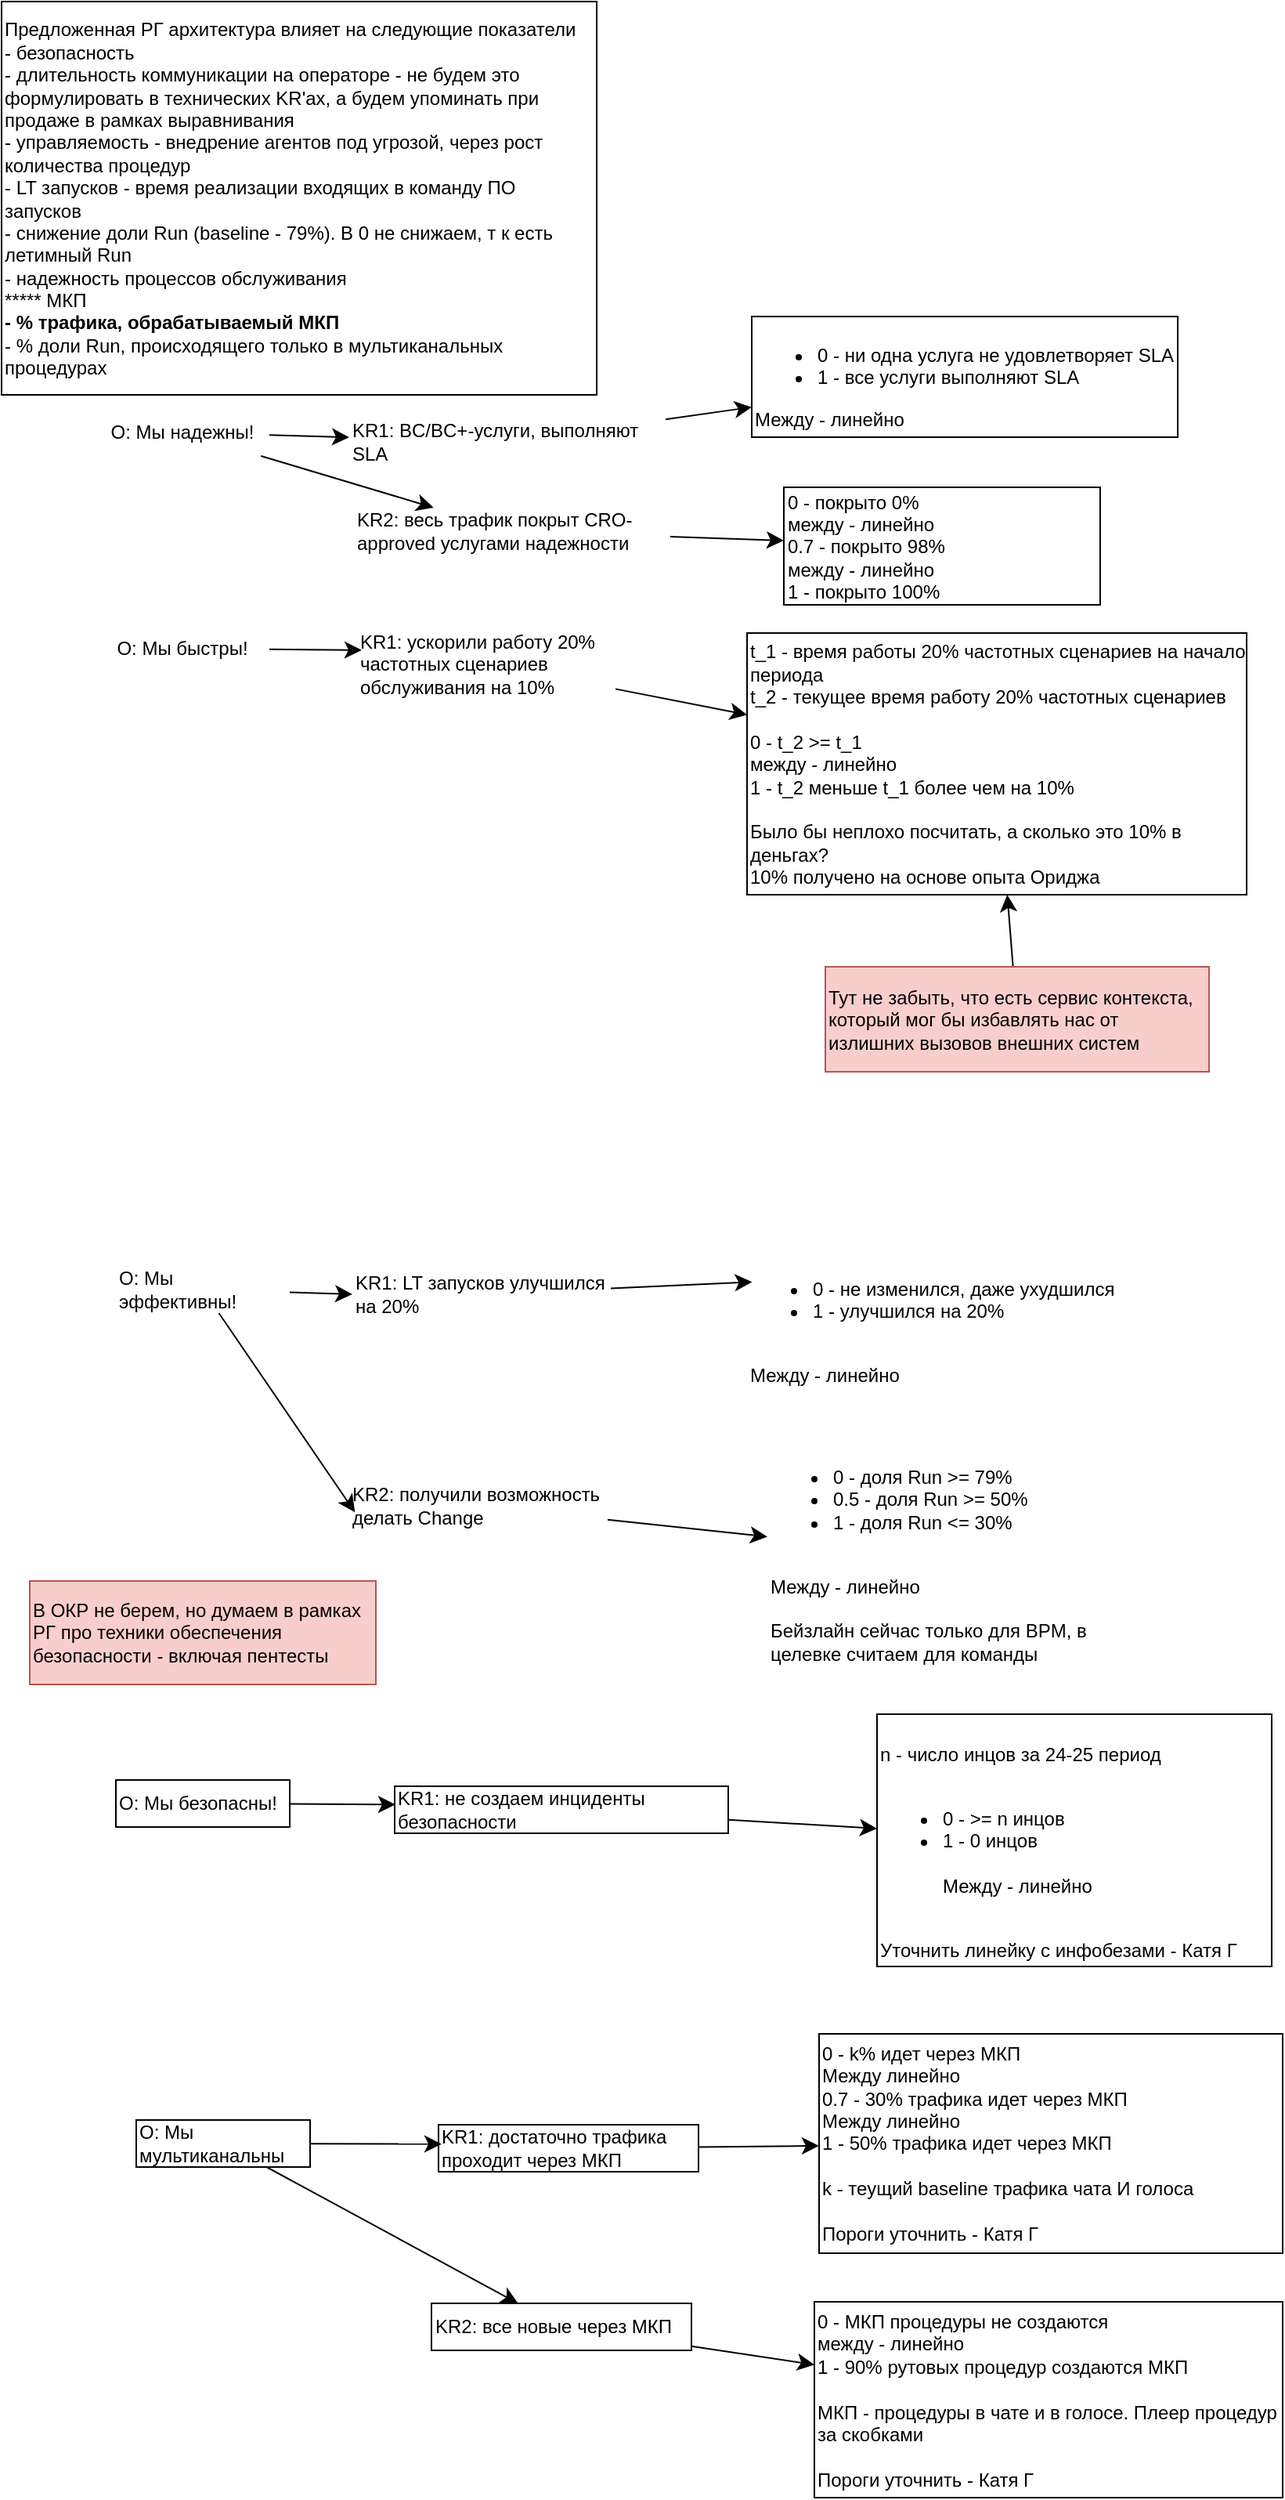 <mxfile version="28.0.9" pages="3">
  <diagram name="Архитектура" id="p1e_zzRNiA8eHb3ccGxB">
    <mxGraphModel dx="1347" dy="1026" grid="0" gridSize="10" guides="1" tooltips="1" connect="1" arrows="1" fold="1" page="0" pageScale="1" pageWidth="850" pageHeight="1100" math="0" shadow="0">
      <root>
        <mxCell id="0" />
        <mxCell id="1" parent="0" />
        <mxCell id="UJlVZva-x3cLYWO6U9su-1" value="&lt;div align=&quot;left&quot;&gt;Предложенная РГ архитектура влияет на следующие показатели&lt;br&gt;- безопасность&lt;br&gt;- длительность коммуникации на операторе - не будем это формулировать в технических KR&#39;ах, а будем упоминать при продаже в рамках выравнивания&lt;br&gt;- управляемость - внедрение агентов под угрозой, через рост количества процедур&lt;br&gt;- LT запусков - время реализации входящих в команду ПО запусков&lt;br&gt;- снижение доли Run (baseline - 79%). В 0 не снижаем, т к есть летимный Run&lt;br&gt;- надежность процессов обслуживания&lt;/div&gt;&lt;div align=&quot;left&quot;&gt;***** МКП&lt;br&gt;&lt;b&gt;- % трафика, обрабатываемый МКП&lt;/b&gt;&lt;br&gt;- % доли Run, происходящего только в мультиканальных процедурах&lt;/div&gt;" style="rounded=0;whiteSpace=wrap;html=1;align=left;" vertex="1" parent="1">
          <mxGeometry x="-206" y="-186" width="380" height="251" as="geometry" />
        </mxCell>
        <mxCell id="UJlVZva-x3cLYWO6U9su-7" style="edgeStyle=none;curved=1;rounded=0;orthogonalLoop=1;jettySize=auto;html=1;fontSize=12;startSize=8;endSize=8;" edge="1" parent="1" source="UJlVZva-x3cLYWO6U9su-2" target="UJlVZva-x3cLYWO6U9su-3">
          <mxGeometry relative="1" as="geometry" />
        </mxCell>
        <mxCell id="UJlVZva-x3cLYWO6U9su-10" style="edgeStyle=none;curved=1;rounded=0;orthogonalLoop=1;jettySize=auto;html=1;fontSize=12;startSize=8;endSize=8;" edge="1" parent="1" source="UJlVZva-x3cLYWO6U9su-2" target="UJlVZva-x3cLYWO6U9su-4">
          <mxGeometry relative="1" as="geometry" />
        </mxCell>
        <mxCell id="UJlVZva-x3cLYWO6U9su-2" value="O: Мы надежны!" style="text;html=1;align=center;verticalAlign=middle;whiteSpace=wrap;rounded=0;" vertex="1" parent="1">
          <mxGeometry x="-146" y="74" width="111" height="30" as="geometry" />
        </mxCell>
        <mxCell id="UJlVZva-x3cLYWO6U9su-6" style="edgeStyle=none;curved=1;rounded=0;orthogonalLoop=1;jettySize=auto;html=1;fontSize=12;startSize=8;endSize=8;" edge="1" parent="1" source="UJlVZva-x3cLYWO6U9su-3" target="UJlVZva-x3cLYWO6U9su-5">
          <mxGeometry relative="1" as="geometry" />
        </mxCell>
        <mxCell id="UJlVZva-x3cLYWO6U9su-3" value="&lt;div&gt;KR1: BC/BC+-услуги, выполняют SLA&lt;/div&gt;" style="text;html=1;align=left;verticalAlign=middle;whiteSpace=wrap;rounded=0;" vertex="1" parent="1">
          <mxGeometry x="16" y="80" width="202" height="30" as="geometry" />
        </mxCell>
        <mxCell id="UJlVZva-x3cLYWO6U9su-9" style="edgeStyle=none;curved=1;rounded=0;orthogonalLoop=1;jettySize=auto;html=1;fontSize=12;startSize=8;endSize=8;" edge="1" parent="1" source="UJlVZva-x3cLYWO6U9su-4" target="UJlVZva-x3cLYWO6U9su-8">
          <mxGeometry relative="1" as="geometry" />
        </mxCell>
        <mxCell id="UJlVZva-x3cLYWO6U9su-4" value="&lt;div&gt;KR2: весь трафик покрыт CRO-approved услугами надежности&lt;/div&gt;" style="text;html=1;align=left;verticalAlign=middle;whiteSpace=wrap;rounded=0;" vertex="1" parent="1">
          <mxGeometry x="19" y="137" width="202" height="30" as="geometry" />
        </mxCell>
        <mxCell id="UJlVZva-x3cLYWO6U9su-5" value="&lt;ul&gt;&lt;li&gt;0 - ни одна услуга не удовлетворяет SLA&lt;/li&gt;&lt;li&gt;1 - все услуги выполняют SLA&lt;/li&gt;&lt;/ul&gt;Между - линейно" style="text;html=1;align=left;verticalAlign=middle;whiteSpace=wrap;rounded=0;strokeColor=default;" vertex="1" parent="1">
          <mxGeometry x="273" y="15" width="272" height="77" as="geometry" />
        </mxCell>
        <mxCell id="UJlVZva-x3cLYWO6U9su-8" value="0 - покрыто 0%&lt;br&gt;между - линейно&lt;br&gt;0.7 - покрыто 98%&lt;br&gt;между - линейно&lt;br&gt;1 - покрыто 100%" style="text;html=1;align=left;verticalAlign=middle;whiteSpace=wrap;rounded=0;strokeColor=default;" vertex="1" parent="1">
          <mxGeometry x="293.5" y="124" width="202" height="75" as="geometry" />
        </mxCell>
        <mxCell id="UJlVZva-x3cLYWO6U9su-11" value="O: Мы быстры!" style="text;html=1;align=center;verticalAlign=middle;whiteSpace=wrap;rounded=0;" vertex="1" parent="1">
          <mxGeometry x="-146" y="212" width="111" height="30" as="geometry" />
        </mxCell>
        <mxCell id="UJlVZva-x3cLYWO6U9su-15" style="edgeStyle=none;curved=1;rounded=0;orthogonalLoop=1;jettySize=auto;html=1;fontSize=12;startSize=8;endSize=8;" edge="1" parent="1" source="UJlVZva-x3cLYWO6U9su-12" target="UJlVZva-x3cLYWO6U9su-14">
          <mxGeometry relative="1" as="geometry" />
        </mxCell>
        <mxCell id="UJlVZva-x3cLYWO6U9su-12" value="KR1: ускорили работу 20% частотных сценариев обслуживания на 10%" style="text;html=1;align=left;verticalAlign=middle;whiteSpace=wrap;rounded=0;container=1;" vertex="1" parent="1">
          <mxGeometry x="21" y="206" width="165" height="61" as="geometry" />
        </mxCell>
        <mxCell id="UJlVZva-x3cLYWO6U9su-13" style="edgeStyle=none;curved=1;rounded=0;orthogonalLoop=1;jettySize=auto;html=1;entryX=0.018;entryY=0.359;entryDx=0;entryDy=0;entryPerimeter=0;fontSize=12;startSize=8;endSize=8;" edge="1" parent="1" source="UJlVZva-x3cLYWO6U9su-11" target="UJlVZva-x3cLYWO6U9su-12">
          <mxGeometry relative="1" as="geometry" />
        </mxCell>
        <mxCell id="UJlVZva-x3cLYWO6U9su-14" value="t_1 - время работы 20% частотных сценариев на начало периода&lt;br&gt;t_2 - текущее время работу 20% частотных сценариев&lt;br&gt;&lt;br&gt;0 - t_2 &amp;gt;= t_1&lt;br&gt;между - линейно&lt;br&gt;1 - t_2 меньше t_1 более чем на 10%&lt;br&gt;&lt;br&gt;Было бы неплохо посчитать, а сколько это 10% в деньгах?&lt;br&gt;10% получено на основе опыта Ориджа" style="text;html=1;align=left;verticalAlign=middle;whiteSpace=wrap;rounded=0;strokeColor=default;" vertex="1" parent="1">
          <mxGeometry x="270" y="217" width="319" height="167" as="geometry" />
        </mxCell>
        <mxCell id="UJlVZva-x3cLYWO6U9su-18" style="edgeStyle=none;curved=1;rounded=0;orthogonalLoop=1;jettySize=auto;html=1;entryX=0;entryY=0.5;entryDx=0;entryDy=0;fontSize=12;startSize=8;endSize=8;" edge="1" parent="1" source="UJlVZva-x3cLYWO6U9su-16" target="UJlVZva-x3cLYWO6U9su-17">
          <mxGeometry relative="1" as="geometry" />
        </mxCell>
        <mxCell id="UJlVZva-x3cLYWO6U9su-16" value="&lt;div align=&quot;left&quot;&gt;O: Мы эффективны!&lt;/div&gt;" style="text;html=1;align=left;verticalAlign=middle;whiteSpace=wrap;rounded=0;" vertex="1" parent="1">
          <mxGeometry x="-133" y="621" width="111" height="30" as="geometry" />
        </mxCell>
        <mxCell id="UJlVZva-x3cLYWO6U9su-17" value="KR1: LT запусков улучшился на 20%" style="text;html=1;align=left;verticalAlign=middle;whiteSpace=wrap;rounded=0;" vertex="1" parent="1">
          <mxGeometry x="18" y="621" width="165" height="36" as="geometry" />
        </mxCell>
        <mxCell id="UJlVZva-x3cLYWO6U9su-19" value="&lt;ul&gt;&lt;li&gt;0 - не изменился, даже ухудшился&lt;/li&gt;&lt;li&gt;1 - улучшился на 20%&lt;/li&gt;&lt;/ul&gt;&lt;br&gt;Между - линейно" style="text;html=1;align=left;verticalAlign=middle;whiteSpace=wrap;rounded=0;" vertex="1" parent="1">
          <mxGeometry x="270" y="614" width="249" height="86" as="geometry" />
        </mxCell>
        <mxCell id="UJlVZva-x3cLYWO6U9su-21" style="edgeStyle=none;curved=1;rounded=0;orthogonalLoop=1;jettySize=auto;html=1;entryX=0.013;entryY=0.199;entryDx=0;entryDy=0;entryPerimeter=0;fontSize=12;startSize=8;endSize=8;" edge="1" parent="1" source="UJlVZva-x3cLYWO6U9su-17" target="UJlVZva-x3cLYWO6U9su-19">
          <mxGeometry relative="1" as="geometry" />
        </mxCell>
        <mxCell id="UJlVZva-x3cLYWO6U9su-25" style="edgeStyle=none;curved=1;rounded=0;orthogonalLoop=1;jettySize=auto;html=1;fontSize=12;startSize=8;endSize=8;" edge="1" parent="1" source="UJlVZva-x3cLYWO6U9su-22" target="UJlVZva-x3cLYWO6U9su-24">
          <mxGeometry relative="1" as="geometry" />
        </mxCell>
        <mxCell id="UJlVZva-x3cLYWO6U9su-22" value="KR2: получили возможность делать Change" style="text;html=1;align=left;verticalAlign=middle;whiteSpace=wrap;rounded=0;" vertex="1" parent="1">
          <mxGeometry x="16" y="756" width="165" height="36" as="geometry" />
        </mxCell>
        <mxCell id="UJlVZva-x3cLYWO6U9su-23" style="edgeStyle=none;curved=1;rounded=0;orthogonalLoop=1;jettySize=auto;html=1;entryX=0.022;entryY=0.614;entryDx=0;entryDy=0;entryPerimeter=0;fontSize=12;startSize=8;endSize=8;" edge="1" parent="1" source="UJlVZva-x3cLYWO6U9su-16" target="UJlVZva-x3cLYWO6U9su-22">
          <mxGeometry relative="1" as="geometry" />
        </mxCell>
        <mxCell id="UJlVZva-x3cLYWO6U9su-24" value="&lt;ul&gt;&lt;li&gt;0 - доля Run &amp;gt;= 79%&lt;/li&gt;&lt;li&gt;0.5 - доля Run &amp;gt;= 50%&lt;/li&gt;&lt;li&gt;1 - доля Run &amp;lt;= 30%&lt;/li&gt;&lt;/ul&gt;&lt;br&gt;Между - линейно&lt;br&gt;&lt;br&gt;Бейзлайн сейчас только для BPM, в целевке считаем для команды" style="text;html=1;align=left;verticalAlign=middle;whiteSpace=wrap;rounded=0;" vertex="1" parent="1">
          <mxGeometry x="283" y="730" width="219" height="151" as="geometry" />
        </mxCell>
        <mxCell id="UJlVZva-x3cLYWO6U9su-26" value="&lt;div align=&quot;left&quot;&gt;O: Мы безопасны!&lt;/div&gt;" style="text;html=1;align=left;verticalAlign=middle;whiteSpace=wrap;rounded=0;strokeColor=default;" vertex="1" parent="1">
          <mxGeometry x="-133" y="949" width="111" height="30" as="geometry" />
        </mxCell>
        <mxCell id="UJlVZva-x3cLYWO6U9su-30" style="edgeStyle=none;curved=1;rounded=0;orthogonalLoop=1;jettySize=auto;html=1;fontSize=12;startSize=8;endSize=8;" edge="1" parent="1" source="UJlVZva-x3cLYWO6U9su-27" target="UJlVZva-x3cLYWO6U9su-29">
          <mxGeometry relative="1" as="geometry" />
        </mxCell>
        <mxCell id="UJlVZva-x3cLYWO6U9su-27" value="KR1: не создаем инциденты безопасности" style="text;html=1;align=left;verticalAlign=middle;whiteSpace=wrap;rounded=0;strokeColor=default;" vertex="1" parent="1">
          <mxGeometry x="45" y="953" width="213" height="30" as="geometry" />
        </mxCell>
        <mxCell id="UJlVZva-x3cLYWO6U9su-28" style="edgeStyle=none;curved=1;rounded=0;orthogonalLoop=1;jettySize=auto;html=1;entryX=0.002;entryY=0.389;entryDx=0;entryDy=0;entryPerimeter=0;fontSize=12;startSize=8;endSize=8;" edge="1" parent="1" source="UJlVZva-x3cLYWO6U9su-26" target="UJlVZva-x3cLYWO6U9su-27">
          <mxGeometry relative="1" as="geometry" />
        </mxCell>
        <mxCell id="UJlVZva-x3cLYWO6U9su-29" value="&lt;br&gt;&lt;br&gt;n - число инцов за 24-25 период&lt;br&gt;&lt;br&gt;&lt;ul&gt;&lt;li&gt;0 - &amp;gt;= n инцов&lt;/li&gt;&lt;li&gt;1 - 0 инцов&lt;br&gt;&lt;br&gt;&lt;div align=&quot;left&quot;&gt;Между - линейно&amp;nbsp;&lt;/div&gt;&lt;/li&gt;&lt;/ul&gt;&lt;br&gt;Уточнить линейку с инфобезами - Катя Г&lt;div&gt;&lt;br&gt;&lt;/div&gt;" style="text;html=1;align=left;verticalAlign=middle;whiteSpace=wrap;rounded=0;strokeColor=default;" vertex="1" parent="1">
          <mxGeometry x="353" y="907" width="252" height="161" as="geometry" />
        </mxCell>
        <mxCell id="UJlVZva-x3cLYWO6U9su-31" value="В ОКР не берем, но думаем в рамках РГ про техники обеспечения безопасности - включая пентесты" style="text;html=1;align=left;verticalAlign=middle;whiteSpace=wrap;rounded=0;fillColor=#f8cecc;strokeColor=#b85450;" vertex="1" parent="1">
          <mxGeometry x="-188" y="822" width="221" height="66" as="geometry" />
        </mxCell>
        <mxCell id="UJlVZva-x3cLYWO6U9su-40" style="edgeStyle=none;curved=1;rounded=0;orthogonalLoop=1;jettySize=auto;html=1;fontSize=12;startSize=8;endSize=8;" edge="1" parent="1" source="UJlVZva-x3cLYWO6U9su-33" target="UJlVZva-x3cLYWO6U9su-38">
          <mxGeometry relative="1" as="geometry" />
        </mxCell>
        <mxCell id="UJlVZva-x3cLYWO6U9su-33" value="&lt;div align=&quot;left&quot;&gt;O: Мы мультиканальны&lt;/div&gt;" style="text;html=1;align=left;verticalAlign=middle;whiteSpace=wrap;rounded=0;strokeColor=default;" vertex="1" parent="1">
          <mxGeometry x="-120" y="1166" width="111" height="30" as="geometry" />
        </mxCell>
        <mxCell id="UJlVZva-x3cLYWO6U9su-36" style="edgeStyle=none;curved=1;rounded=0;orthogonalLoop=1;jettySize=auto;html=1;fontSize=12;startSize=8;endSize=8;" edge="1" parent="1" source="UJlVZva-x3cLYWO6U9su-34" target="UJlVZva-x3cLYWO6U9su-35">
          <mxGeometry relative="1" as="geometry" />
        </mxCell>
        <mxCell id="UJlVZva-x3cLYWO6U9su-34" value="KR1: достаточно трафика проходит через МКП" style="text;html=1;align=left;verticalAlign=middle;whiteSpace=wrap;rounded=0;strokeColor=default;" vertex="1" parent="1">
          <mxGeometry x="73" y="1169" width="166" height="30" as="geometry" />
        </mxCell>
        <mxCell id="UJlVZva-x3cLYWO6U9su-35" value="0 - k% идет через МКП&lt;br&gt;Между линейно&lt;br&gt;0.7 - 30% трафика идет через МКП&lt;br&gt;Между линейно&lt;br&gt;1 - 50% трафика идет через МКП&lt;br&gt;&lt;br&gt;k - теущий baseline трафика чата И голоса&lt;br&gt;&lt;br&gt;Пороги уточнить - Катя Г" style="text;html=1;align=left;verticalAlign=middle;whiteSpace=wrap;rounded=0;strokeColor=default;" vertex="1" parent="1">
          <mxGeometry x="316" y="1111" width="296" height="140" as="geometry" />
        </mxCell>
        <mxCell id="UJlVZva-x3cLYWO6U9su-37" style="edgeStyle=none;curved=1;rounded=0;orthogonalLoop=1;jettySize=auto;html=1;entryX=0.012;entryY=0.411;entryDx=0;entryDy=0;entryPerimeter=0;fontSize=12;startSize=8;endSize=8;" edge="1" parent="1" source="UJlVZva-x3cLYWO6U9su-33" target="UJlVZva-x3cLYWO6U9su-34">
          <mxGeometry relative="1" as="geometry" />
        </mxCell>
        <mxCell id="UJlVZva-x3cLYWO6U9su-41" style="edgeStyle=none;curved=1;rounded=0;orthogonalLoop=1;jettySize=auto;html=1;fontSize=12;startSize=8;endSize=8;" edge="1" parent="1" source="UJlVZva-x3cLYWO6U9su-38" target="UJlVZva-x3cLYWO6U9su-39">
          <mxGeometry relative="1" as="geometry" />
        </mxCell>
        <mxCell id="UJlVZva-x3cLYWO6U9su-38" value="KR2: все новые через МКП" style="text;html=1;align=left;verticalAlign=middle;whiteSpace=wrap;rounded=0;strokeColor=default;" vertex="1" parent="1">
          <mxGeometry x="68.5" y="1283" width="166" height="30" as="geometry" />
        </mxCell>
        <mxCell id="UJlVZva-x3cLYWO6U9su-39" value="0 - МКП процедуры не создаются&lt;br&gt;между - линейно&lt;br&gt;1 - 90% рутовых процедур создаются МКП&lt;br&gt;&lt;br&gt;МКП - процедуры в чате и в голосе. Плеер процедур за скобками&lt;br&gt;&lt;br&gt;Пороги уточнить - Катя Г" style="text;html=1;align=left;verticalAlign=middle;whiteSpace=wrap;rounded=0;strokeColor=default;" vertex="1" parent="1">
          <mxGeometry x="313" y="1282" width="299" height="125" as="geometry" />
        </mxCell>
        <mxCell id="tsAB6ufLd1yXGM5yQygX-3" style="edgeStyle=none;curved=1;rounded=0;orthogonalLoop=1;jettySize=auto;html=1;fontSize=12;startSize=8;endSize=8;" edge="1" parent="1" source="tsAB6ufLd1yXGM5yQygX-2" target="UJlVZva-x3cLYWO6U9su-14">
          <mxGeometry relative="1" as="geometry" />
        </mxCell>
        <mxCell id="tsAB6ufLd1yXGM5yQygX-2" value="&lt;div align=&quot;left&quot;&gt;Тут не забыть, что есть сервис контекста, который мог бы избавлять нас от излишних вызовов внешних систем&lt;/div&gt;" style="text;html=1;align=left;verticalAlign=middle;whiteSpace=wrap;rounded=0;fillColor=#f8cecc;strokeColor=#b85450;" vertex="1" parent="1">
          <mxGeometry x="320" y="430" width="245" height="67" as="geometry" />
        </mxCell>
      </root>
    </mxGraphModel>
  </diagram>
  <diagram id="-yEhi2M77xehOrWZWrPm" name="Воронка Обслуживания">
    <mxGraphModel dx="1747" dy="1426" grid="0" gridSize="10" guides="1" tooltips="1" connect="1" arrows="1" fold="1" page="0" pageScale="1" pageWidth="850" pageHeight="1100" math="0" shadow="0">
      <root>
        <mxCell id="0" />
        <mxCell id="1" parent="0" />
        <mxCell id="v7ABKU4FxKEosPhkaSEJ-1" value="&lt;div align=&quot;left&quot;&gt;&lt;font style=&quot;font-size: 19px;&quot;&gt;&lt;b&gt;Воронка Обслуживания&lt;/b&gt;&lt;/font&gt;&lt;br&gt;&lt;ul&gt;&lt;li&gt;&lt;font style=&quot;font-size: 19px;&quot;&gt;сервис контекста для того, чтобы собирать единый контекст, чтобы процессы обслуживания забирали данные из этого контекста, а не собирали его самостоятельно из внешних систем&lt;/font&gt;&lt;/li&gt;&lt;li&gt;&lt;font style=&quot;font-size: 19px;&quot;&gt;модель данных сервиса контекста - сейчас выглядит так, что этих границ нет и он собирает все, что будет полезно/до чего можно дотянуться&lt;/font&gt;&lt;/li&gt;&lt;li&gt;&lt;font style=&quot;font-size: 19px;&quot;&gt;аутентификация клиента - создание фейковой коммуникации, ручной ввод Contact ID может предоставить всем участникам обслуживания нелегитимный доступ к данным клиента&lt;/font&gt;&lt;/li&gt;&lt;li&gt;&lt;font style=&quot;font-size: 19px;&quot;&gt;0 инцидентов, связанных с компрометацией клиентских данных&lt;/font&gt;&lt;/li&gt;&lt;/ul&gt;&lt;/div&gt;" style="text;html=1;align=left;verticalAlign=middle;whiteSpace=wrap;rounded=0;" vertex="1" parent="1">
          <mxGeometry x="-433" y="-530" width="1276" height="205" as="geometry" />
        </mxCell>
        <mxCell id="39wNPfXL4GRAYk5meShd-1" value="Катя, Паша и Федя обсуждают про сервис контекста И возможно возвращаются с Обджективом" style="text;html=1;align=center;verticalAlign=middle;whiteSpace=wrap;rounded=0;fillColor=#f8cecc;strokeColor=#b85450;" vertex="1" parent="1">
          <mxGeometry x="-381" y="-238" width="111" height="114" as="geometry" />
        </mxCell>
      </root>
    </mxGraphModel>
  </diagram>
  <diagram id="Xo6QgFVJWg_wCG3A-Njh" name="LLM Adoption">
    <mxGraphModel dx="1185" dy="918" grid="0" gridSize="10" guides="1" tooltips="1" connect="1" arrows="1" fold="1" page="0" pageScale="1" pageWidth="850" pageHeight="1100" math="0" shadow="0">
      <root>
        <mxCell id="0" />
        <mxCell id="1" parent="0" />
        <mxCell id="osCE2AbC7kUAS_qVujsq-1" value="&lt;div align=&quot;left&quot;&gt;**** &lt;b&gt;LLM Adoption&lt;/b&gt;&lt;br&gt;- % трафика, обрабатываемого LLM-агентами&lt;br&gt;&amp;nbsp; - реалистично получить десятки процентов&lt;/div&gt;" style="text;html=1;align=left;verticalAlign=middle;whiteSpace=wrap;rounded=0;" vertex="1" parent="1">
          <mxGeometry x="-95" y="-67" width="241" height="93" as="geometry" />
        </mxCell>
        <mxCell id="HHjBe6AQ8RwJ7vzUnNPX-1" style="edgeStyle=none;curved=1;rounded=0;orthogonalLoop=1;jettySize=auto;html=1;entryX=0;entryY=0.5;entryDx=0;entryDy=0;fontSize=12;startSize=8;endSize=8;" edge="1" parent="1" source="HHjBe6AQ8RwJ7vzUnNPX-2" target="HHjBe6AQ8RwJ7vzUnNPX-3">
          <mxGeometry relative="1" as="geometry" />
        </mxCell>
        <mxCell id="HHjBe6AQ8RwJ7vzUnNPX-2" value="&lt;div align=&quot;left&quot;&gt;O: Мы современные!&lt;/div&gt;" style="text;html=1;align=left;verticalAlign=middle;whiteSpace=wrap;rounded=0;" vertex="1" parent="1">
          <mxGeometry x="-172" y="296" width="111" height="30" as="geometry" />
        </mxCell>
        <mxCell id="HHjBe6AQ8RwJ7vzUnNPX-3" value="KR1: весь трафик обрабатывается LLM-агентами (жесткими/гибкими)" style="text;html=1;align=left;verticalAlign=middle;whiteSpace=wrap;rounded=0;" vertex="1" parent="1">
          <mxGeometry x="43" y="89" width="165" height="62" as="geometry" />
        </mxCell>
        <mxCell id="HHjBe6AQ8RwJ7vzUnNPX-4" value="&lt;ul&gt;&lt;li&gt;0 - не внедрили ни одного агента&lt;/li&gt;&lt;li&gt;0.7 - 50% трафика через бота обрабатывается LLM-агентами&lt;/li&gt;&lt;li&gt;1 - 80% трафика через бота обрабатывается LLM-агентами&lt;/li&gt;&lt;/ul&gt;&lt;br&gt;Между - линейно" style="text;html=1;align=left;verticalAlign=middle;whiteSpace=wrap;rounded=0;" vertex="1" parent="1">
          <mxGeometry x="304" y="94" width="249" height="123" as="geometry" />
        </mxCell>
        <mxCell id="HHjBe6AQ8RwJ7vzUnNPX-5" style="edgeStyle=none;curved=1;rounded=0;orthogonalLoop=1;jettySize=auto;html=1;entryX=0.013;entryY=0.199;entryDx=0;entryDy=0;entryPerimeter=0;fontSize=12;startSize=8;endSize=8;" edge="1" parent="1" source="HHjBe6AQ8RwJ7vzUnNPX-3" target="HHjBe6AQ8RwJ7vzUnNPX-4">
          <mxGeometry relative="1" as="geometry" />
        </mxCell>
        <mxCell id="HHjBe6AQ8RwJ7vzUnNPX-7" value="Федя и Ден описывают, что такое LLM-агент" style="text;html=1;align=center;verticalAlign=middle;whiteSpace=wrap;rounded=0;fillColor=#f8cecc;strokeColor=#b85450;" vertex="1" parent="1">
          <mxGeometry x="312" y="-135" width="136" height="30" as="geometry" />
        </mxCell>
        <mxCell id="HHjBe6AQ8RwJ7vzUnNPX-8" value="KR2: 100% наполнение Tool Registry" style="text;html=1;align=left;verticalAlign=middle;whiteSpace=wrap;rounded=0;" vertex="1" parent="1">
          <mxGeometry x="47" y="291" width="165" height="35" as="geometry" />
        </mxCell>
        <mxCell id="HHjBe6AQ8RwJ7vzUnNPX-9" style="edgeStyle=none;curved=1;rounded=0;orthogonalLoop=1;jettySize=auto;html=1;entryX=0.016;entryY=0.574;entryDx=0;entryDy=0;entryPerimeter=0;fontSize=12;startSize=8;endSize=8;" edge="1" parent="1" source="HHjBe6AQ8RwJ7vzUnNPX-2" target="HHjBe6AQ8RwJ7vzUnNPX-8">
          <mxGeometry relative="1" as="geometry" />
        </mxCell>
        <mxCell id="HHjBe6AQ8RwJ7vzUnNPX-10" value="&lt;ul&gt;&lt;li&gt;0 - нет тулов&lt;/li&gt;&lt;li&gt;0.7 - 50% call входит в какой-то tool&lt;/li&gt;&lt;li&gt;1 - каждый call входит в какой-то tool&lt;br&gt;&lt;br&gt;Между - линейно&lt;/li&gt;&lt;/ul&gt;" style="text;html=1;align=left;verticalAlign=middle;whiteSpace=wrap;rounded=0;" vertex="1" parent="1">
          <mxGeometry x="329" y="270" width="248" height="94" as="geometry" />
        </mxCell>
        <mxCell id="HHjBe6AQ8RwJ7vzUnNPX-11" style="edgeStyle=none;curved=1;rounded=0;orthogonalLoop=1;jettySize=auto;html=1;entryX=-0.005;entryY=0.637;entryDx=0;entryDy=0;entryPerimeter=0;fontSize=12;startSize=8;endSize=8;" edge="1" parent="1" source="HHjBe6AQ8RwJ7vzUnNPX-8" target="HHjBe6AQ8RwJ7vzUnNPX-10">
          <mxGeometry relative="1" as="geometry" />
        </mxCell>
        <mxCell id="HHjBe6AQ8RwJ7vzUnNPX-12" value="KR3: 100% наполнение Tool Registry" style="text;html=1;align=left;verticalAlign=middle;whiteSpace=wrap;rounded=0;" vertex="1" parent="1">
          <mxGeometry x="60" y="461" width="165" height="35" as="geometry" />
        </mxCell>
        <mxCell id="HHjBe6AQ8RwJ7vzUnNPX-13" value="&lt;ul&gt;&lt;li&gt;0 - нет тулов&lt;/li&gt;&lt;li&gt;0.7 - 50% call входит в какой-то tool&lt;/li&gt;&lt;li&gt;1 - каждый call входит в какой-то tool&lt;br&gt;&lt;br&gt;Между - линейно&lt;/li&gt;&lt;/ul&gt;" style="text;html=1;align=left;verticalAlign=middle;whiteSpace=wrap;rounded=0;" vertex="1" parent="1">
          <mxGeometry x="330" y="435" width="248" height="94" as="geometry" />
        </mxCell>
        <mxCell id="HHjBe6AQ8RwJ7vzUnNPX-14" style="edgeStyle=none;curved=1;rounded=0;orthogonalLoop=1;jettySize=auto;html=1;entryX=-0.005;entryY=0.637;entryDx=0;entryDy=0;entryPerimeter=0;fontSize=12;startSize=8;endSize=8;" edge="1" parent="1" source="HHjBe6AQ8RwJ7vzUnNPX-12" target="HHjBe6AQ8RwJ7vzUnNPX-13">
          <mxGeometry relative="1" as="geometry" />
        </mxCell>
        <mxCell id="HHjBe6AQ8RwJ7vzUnNPX-15" style="edgeStyle=none;curved=1;rounded=0;orthogonalLoop=1;jettySize=auto;html=1;entryX=-0.015;entryY=0.612;entryDx=0;entryDy=0;entryPerimeter=0;fontSize=12;startSize=8;endSize=8;" edge="1" parent="1" source="HHjBe6AQ8RwJ7vzUnNPX-2" target="HHjBe6AQ8RwJ7vzUnNPX-12">
          <mxGeometry relative="1" as="geometry" />
        </mxCell>
        <mxCell id="HHjBe6AQ8RwJ7vzUnNPX-17" value="Есть ли корреляция между LLM агентами и МКП?" style="text;html=1;align=center;verticalAlign=middle;whiteSpace=wrap;rounded=0;fillColor=#f8cecc;strokeColor=#b85450;" vertex="1" parent="1">
          <mxGeometry x="309" y="-64" width="136" height="58" as="geometry" />
        </mxCell>
      </root>
    </mxGraphModel>
  </diagram>
</mxfile>
